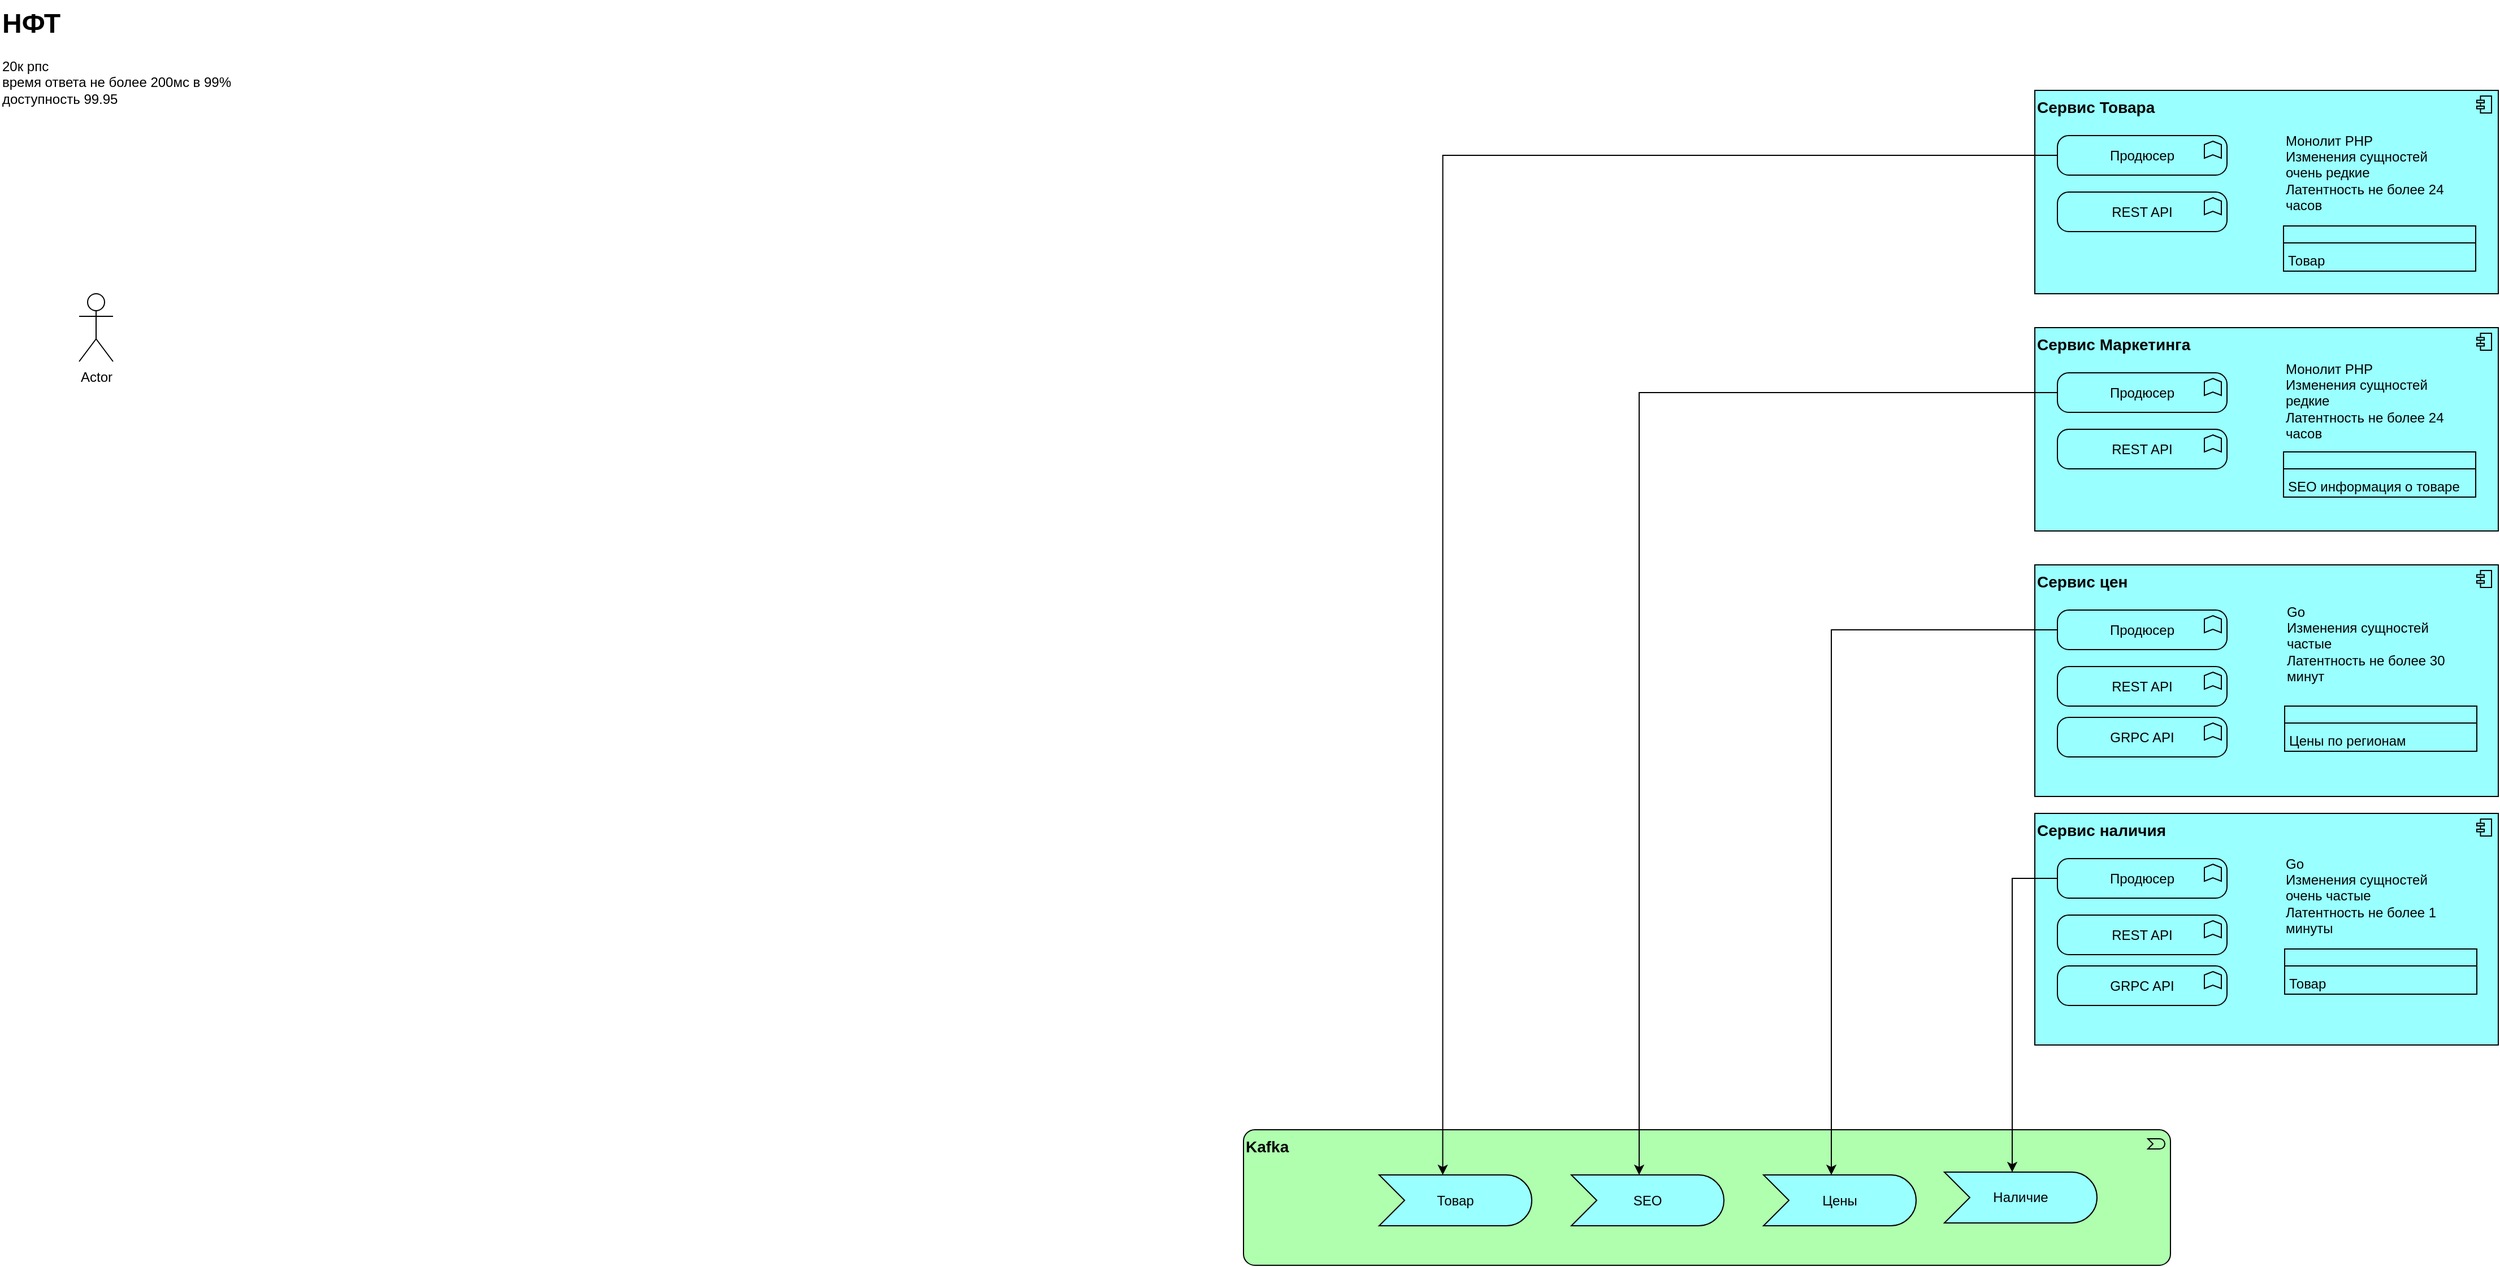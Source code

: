 <mxfile version="24.6.4" type="github">
  <diagram name="Страница — 1" id="_D_H2cJI7fLIUQwC_H-b">
    <mxGraphModel dx="1643" dy="870" grid="1" gridSize="10" guides="1" tooltips="1" connect="1" arrows="1" fold="1" page="1" pageScale="1" pageWidth="827" pageHeight="1169" math="0" shadow="0">
      <root>
        <mxCell id="0" />
        <mxCell id="1" parent="0" />
        <mxCell id="74U5PATe-N2GAoOg3X0W-26" value="Kafka" style="html=1;outlineConnect=0;whiteSpace=wrap;fillColor=#AFFFAF;shape=mxgraph.archimate3.application;appType=event;archiType=rounded;fontSize=14;fontStyle=1;align=left;verticalAlign=top;" parent="1" vertex="1">
          <mxGeometry x="1140" y="1040" width="820" height="120" as="geometry" />
        </mxCell>
        <mxCell id="74U5PATe-N2GAoOg3X0W-27" value="" style="group" parent="1" vertex="1" connectable="0">
          <mxGeometry x="1840" y="120" width="410" height="180" as="geometry" />
        </mxCell>
        <mxCell id="74U5PATe-N2GAoOg3X0W-1" value="Сервис Товара" style="html=1;outlineConnect=0;whiteSpace=wrap;fillColor=#99ffff;shape=mxgraph.archimate3.application;appType=comp;archiType=square;verticalAlign=top;align=left;fontStyle=1;fontSize=14;" parent="74U5PATe-N2GAoOg3X0W-27" vertex="1">
          <mxGeometry width="410" height="180" as="geometry" />
        </mxCell>
        <mxCell id="74U5PATe-N2GAoOg3X0W-2" value="Продюсер" style="html=1;outlineConnect=0;whiteSpace=wrap;fillColor=#99ffff;shape=mxgraph.archimate3.application;appType=func;archiType=rounded;" parent="74U5PATe-N2GAoOg3X0W-27" vertex="1">
          <mxGeometry x="20" y="40" width="150" height="35" as="geometry" />
        </mxCell>
        <mxCell id="74U5PATe-N2GAoOg3X0W-3" value="REST API" style="html=1;outlineConnect=0;whiteSpace=wrap;fillColor=#99ffff;shape=mxgraph.archimate3.application;appType=func;archiType=rounded;" parent="74U5PATe-N2GAoOg3X0W-27" vertex="1">
          <mxGeometry x="20" y="90" width="150" height="35" as="geometry" />
        </mxCell>
        <mxCell id="74U5PATe-N2GAoOg3X0W-5" value="&lt;table cellpadding=&quot;0&quot; cellspacing=&quot;0&quot; style=&quot;font-size:1em;width:100%;height:100%;&quot;&gt;&lt;tbody&gt;&lt;tr style=&quot;height:20px;&quot;&gt;&lt;td align=&quot;center&quot;&gt;&lt;/td&gt;&lt;/tr&gt;&lt;tr&gt;&lt;td align=&quot;left&quot; valign=&quot;top&quot; style=&quot;padding:4px;&quot;&gt;Товар&lt;/td&gt;&lt;/tr&gt;&lt;/tbody&gt;&lt;/table&gt;" style="html=1;outlineConnect=0;whiteSpace=wrap;fillColor=#99ffff;shape=mxgraph.archimate3.businessObject;overflow=fill;" parent="74U5PATe-N2GAoOg3X0W-27" vertex="1">
          <mxGeometry x="220" y="120" width="170" height="40" as="geometry" />
        </mxCell>
        <mxCell id="74U5PATe-N2GAoOg3X0W-7" value="&lt;div style=&quot;&quot;&gt;&lt;span style=&quot;background-color: initial;&quot;&gt;Монолит PHP&lt;/span&gt;&lt;/div&gt;&lt;div style=&quot;&quot;&gt;&lt;span style=&quot;background-color: initial;&quot;&gt;Изменения сущностей очень редкие&lt;/span&gt;&lt;/div&gt;&lt;div style=&quot;&quot;&gt;Латентность не более 24 часов&lt;span style=&quot;background-color: initial;&quot;&gt;&lt;br&gt;&lt;/span&gt;&lt;/div&gt;" style="text;html=1;align=left;verticalAlign=middle;whiteSpace=wrap;rounded=0;" parent="74U5PATe-N2GAoOg3X0W-27" vertex="1">
          <mxGeometry x="220" y="35" width="150" height="75" as="geometry" />
        </mxCell>
        <mxCell id="74U5PATe-N2GAoOg3X0W-30" value="" style="group" parent="1" vertex="1" connectable="0">
          <mxGeometry x="1840" y="760" width="410" height="205" as="geometry" />
        </mxCell>
        <mxCell id="74U5PATe-N2GAoOg3X0W-20" value="Сервис наличия" style="html=1;outlineConnect=0;whiteSpace=wrap;fillColor=#99ffff;shape=mxgraph.archimate3.application;appType=comp;archiType=square;verticalAlign=top;align=left;fontStyle=1;fontSize=14;" parent="74U5PATe-N2GAoOg3X0W-30" vertex="1">
          <mxGeometry width="410" height="205" as="geometry" />
        </mxCell>
        <mxCell id="74U5PATe-N2GAoOg3X0W-21" value="Продюсер" style="html=1;outlineConnect=0;whiteSpace=wrap;fillColor=#99ffff;shape=mxgraph.archimate3.application;appType=func;archiType=rounded;" parent="74U5PATe-N2GAoOg3X0W-30" vertex="1">
          <mxGeometry x="20" y="40" width="150" height="35" as="geometry" />
        </mxCell>
        <mxCell id="74U5PATe-N2GAoOg3X0W-22" value="REST API" style="html=1;outlineConnect=0;whiteSpace=wrap;fillColor=#99ffff;shape=mxgraph.archimate3.application;appType=func;archiType=rounded;" parent="74U5PATe-N2GAoOg3X0W-30" vertex="1">
          <mxGeometry x="20" y="90" width="150" height="35" as="geometry" />
        </mxCell>
        <mxCell id="74U5PATe-N2GAoOg3X0W-23" value="&lt;table cellpadding=&quot;0&quot; cellspacing=&quot;0&quot; style=&quot;font-size:1em;width:100%;height:100%;&quot;&gt;&lt;tbody&gt;&lt;tr style=&quot;height:20px;&quot;&gt;&lt;td align=&quot;center&quot;&gt;&lt;/td&gt;&lt;/tr&gt;&lt;tr&gt;&lt;td align=&quot;left&quot; valign=&quot;top&quot; style=&quot;padding:4px;&quot;&gt;Товар&lt;/td&gt;&lt;/tr&gt;&lt;/tbody&gt;&lt;/table&gt;" style="html=1;outlineConnect=0;whiteSpace=wrap;fillColor=#99ffff;shape=mxgraph.archimate3.businessObject;overflow=fill;" parent="74U5PATe-N2GAoOg3X0W-30" vertex="1">
          <mxGeometry x="221" y="120" width="170" height="40" as="geometry" />
        </mxCell>
        <mxCell id="74U5PATe-N2GAoOg3X0W-24" value="&lt;div style=&quot;&quot;&gt;Go&lt;/div&gt;&lt;div style=&quot;&quot;&gt;Изменения сущностей очень частые&lt;br&gt;Латентность не более 1 минуты&lt;/div&gt;" style="text;html=1;align=left;verticalAlign=middle;whiteSpace=wrap;rounded=0;" parent="74U5PATe-N2GAoOg3X0W-30" vertex="1">
          <mxGeometry x="220" y="35" width="160" height="75" as="geometry" />
        </mxCell>
        <mxCell id="74U5PATe-N2GAoOg3X0W-25" value="GRPC API" style="html=1;outlineConnect=0;whiteSpace=wrap;fillColor=#99ffff;shape=mxgraph.archimate3.application;appType=func;archiType=rounded;" parent="74U5PATe-N2GAoOg3X0W-30" vertex="1">
          <mxGeometry x="20" y="135" width="150" height="35" as="geometry" />
        </mxCell>
        <mxCell id="74U5PATe-N2GAoOg3X0W-28" value="" style="group" parent="1" vertex="1" connectable="0">
          <mxGeometry x="1840" y="330" width="410" height="180" as="geometry" />
        </mxCell>
        <mxCell id="74U5PATe-N2GAoOg3X0W-8" value="Сервис Маркетинга" style="html=1;outlineConnect=0;whiteSpace=wrap;fillColor=#99ffff;shape=mxgraph.archimate3.application;appType=comp;archiType=square;verticalAlign=top;align=left;fontStyle=1;fontSize=14;" parent="74U5PATe-N2GAoOg3X0W-28" vertex="1">
          <mxGeometry width="410" height="180" as="geometry" />
        </mxCell>
        <mxCell id="74U5PATe-N2GAoOg3X0W-9" value="Продюсер" style="html=1;outlineConnect=0;whiteSpace=wrap;fillColor=#99ffff;shape=mxgraph.archimate3.application;appType=func;archiType=rounded;" parent="74U5PATe-N2GAoOg3X0W-28" vertex="1">
          <mxGeometry x="20" y="40" width="150" height="35" as="geometry" />
        </mxCell>
        <mxCell id="74U5PATe-N2GAoOg3X0W-10" value="REST API" style="html=1;outlineConnect=0;whiteSpace=wrap;fillColor=#99ffff;shape=mxgraph.archimate3.application;appType=func;archiType=rounded;" parent="74U5PATe-N2GAoOg3X0W-28" vertex="1">
          <mxGeometry x="20" y="90" width="150" height="35" as="geometry" />
        </mxCell>
        <mxCell id="74U5PATe-N2GAoOg3X0W-11" value="&lt;table cellpadding=&quot;0&quot; cellspacing=&quot;0&quot; style=&quot;font-size:1em;width:100%;height:100%;&quot;&gt;&lt;tbody&gt;&lt;tr style=&quot;height:20px;&quot;&gt;&lt;td align=&quot;center&quot;&gt;&lt;/td&gt;&lt;/tr&gt;&lt;tr&gt;&lt;td align=&quot;left&quot; valign=&quot;top&quot; style=&quot;padding:4px;&quot;&gt;SEO информация о товаре&lt;/td&gt;&lt;/tr&gt;&lt;/tbody&gt;&lt;/table&gt;" style="html=1;outlineConnect=0;whiteSpace=wrap;fillColor=#99ffff;shape=mxgraph.archimate3.businessObject;overflow=fill;" parent="74U5PATe-N2GAoOg3X0W-28" vertex="1">
          <mxGeometry x="220" y="110" width="170" height="40" as="geometry" />
        </mxCell>
        <mxCell id="74U5PATe-N2GAoOg3X0W-12" value="&lt;div style=&quot;&quot;&gt;&lt;span style=&quot;background-color: initial;&quot;&gt;Монолит PHP&lt;/span&gt;&lt;/div&gt;&lt;div style=&quot;&quot;&gt;&lt;span style=&quot;background-color: initial;&quot;&gt;Изменения сущностей редкие&lt;/span&gt;&lt;/div&gt;&lt;div style=&quot;&quot;&gt;&lt;span style=&quot;background-color: initial;&quot;&gt;Латентность не более 24 часов&lt;/span&gt;&lt;/div&gt;" style="text;html=1;align=left;verticalAlign=middle;whiteSpace=wrap;rounded=0;" parent="74U5PATe-N2GAoOg3X0W-28" vertex="1">
          <mxGeometry x="220" y="30" width="150" height="70" as="geometry" />
        </mxCell>
        <mxCell id="74U5PATe-N2GAoOg3X0W-31" value="" style="group" parent="1" vertex="1" connectable="0">
          <mxGeometry x="1840" y="540" width="410" height="205" as="geometry" />
        </mxCell>
        <mxCell id="74U5PATe-N2GAoOg3X0W-13" value="Сервис цен" style="html=1;outlineConnect=0;whiteSpace=wrap;fillColor=#99ffff;shape=mxgraph.archimate3.application;appType=comp;archiType=square;verticalAlign=top;align=left;fontStyle=1;fontSize=14;" parent="74U5PATe-N2GAoOg3X0W-31" vertex="1">
          <mxGeometry width="410" height="205" as="geometry" />
        </mxCell>
        <mxCell id="74U5PATe-N2GAoOg3X0W-14" value="Продюсер" style="html=1;outlineConnect=0;whiteSpace=wrap;fillColor=#99ffff;shape=mxgraph.archimate3.application;appType=func;archiType=rounded;" parent="74U5PATe-N2GAoOg3X0W-31" vertex="1">
          <mxGeometry x="20" y="40" width="150" height="35" as="geometry" />
        </mxCell>
        <mxCell id="74U5PATe-N2GAoOg3X0W-15" value="REST API" style="html=1;outlineConnect=0;whiteSpace=wrap;fillColor=#99ffff;shape=mxgraph.archimate3.application;appType=func;archiType=rounded;" parent="74U5PATe-N2GAoOg3X0W-31" vertex="1">
          <mxGeometry x="20" y="90" width="150" height="35" as="geometry" />
        </mxCell>
        <mxCell id="74U5PATe-N2GAoOg3X0W-16" value="&lt;table cellpadding=&quot;0&quot; cellspacing=&quot;0&quot; style=&quot;font-size:1em;width:100%;height:100%;&quot;&gt;&lt;tbody&gt;&lt;tr style=&quot;height:20px;&quot;&gt;&lt;td align=&quot;center&quot;&gt;&lt;/td&gt;&lt;/tr&gt;&lt;tr&gt;&lt;td align=&quot;left&quot; valign=&quot;top&quot; style=&quot;padding:4px;&quot;&gt;Цены по регионам&lt;/td&gt;&lt;/tr&gt;&lt;/tbody&gt;&lt;/table&gt;" style="html=1;outlineConnect=0;whiteSpace=wrap;fillColor=#99ffff;shape=mxgraph.archimate3.businessObject;overflow=fill;" parent="74U5PATe-N2GAoOg3X0W-31" vertex="1">
          <mxGeometry x="221" y="125" width="170" height="40" as="geometry" />
        </mxCell>
        <mxCell id="74U5PATe-N2GAoOg3X0W-17" value="&lt;div style=&quot;&quot;&gt;Go&lt;/div&gt;&lt;div style=&quot;&quot;&gt;Изменения сущностей частые&lt;/div&gt;&lt;div style=&quot;&quot;&gt;Латентность не более 30 минут&lt;/div&gt;" style="text;html=1;align=left;verticalAlign=middle;whiteSpace=wrap;rounded=0;" parent="74U5PATe-N2GAoOg3X0W-31" vertex="1">
          <mxGeometry x="221" y="35" width="150" height="70" as="geometry" />
        </mxCell>
        <mxCell id="74U5PATe-N2GAoOg3X0W-18" value="GRPC API" style="html=1;outlineConnect=0;whiteSpace=wrap;fillColor=#99ffff;shape=mxgraph.archimate3.application;appType=func;archiType=rounded;" parent="74U5PATe-N2GAoOg3X0W-31" vertex="1">
          <mxGeometry x="20" y="135" width="150" height="35" as="geometry" />
        </mxCell>
        <mxCell id="74U5PATe-N2GAoOg3X0W-33" value="Товар" style="html=1;outlineConnect=0;whiteSpace=wrap;fillColor=#99ffff;shape=mxgraph.archimate3.event;" parent="1" vertex="1">
          <mxGeometry x="1260" y="1080" width="135" height="45" as="geometry" />
        </mxCell>
        <mxCell id="74U5PATe-N2GAoOg3X0W-34" value="SEO" style="html=1;outlineConnect=0;whiteSpace=wrap;fillColor=#99ffff;shape=mxgraph.archimate3.event;" parent="1" vertex="1">
          <mxGeometry x="1430" y="1080" width="135" height="45" as="geometry" />
        </mxCell>
        <mxCell id="74U5PATe-N2GAoOg3X0W-35" value="Цены" style="html=1;outlineConnect=0;whiteSpace=wrap;fillColor=#99ffff;shape=mxgraph.archimate3.event;" parent="1" vertex="1">
          <mxGeometry x="1600" y="1080" width="135" height="45" as="geometry" />
        </mxCell>
        <mxCell id="74U5PATe-N2GAoOg3X0W-36" value="Наличие" style="html=1;outlineConnect=0;whiteSpace=wrap;fillColor=#99ffff;shape=mxgraph.archimate3.event;" parent="1" vertex="1">
          <mxGeometry x="1760" y="1077.5" width="135" height="45" as="geometry" />
        </mxCell>
        <mxCell id="74U5PATe-N2GAoOg3X0W-37" style="edgeStyle=orthogonalEdgeStyle;rounded=0;orthogonalLoop=1;jettySize=auto;html=1;entryX=0;entryY=0;entryDx=56.25;entryDy=0;entryPerimeter=0;" parent="1" source="74U5PATe-N2GAoOg3X0W-2" target="74U5PATe-N2GAoOg3X0W-33" edge="1">
          <mxGeometry relative="1" as="geometry">
            <Array as="points">
              <mxPoint x="1316" y="178" />
            </Array>
          </mxGeometry>
        </mxCell>
        <mxCell id="74U5PATe-N2GAoOg3X0W-38" style="edgeStyle=orthogonalEdgeStyle;rounded=0;orthogonalLoop=1;jettySize=auto;html=1;" parent="1" source="74U5PATe-N2GAoOg3X0W-9" target="74U5PATe-N2GAoOg3X0W-34" edge="1">
          <mxGeometry relative="1" as="geometry">
            <Array as="points">
              <mxPoint x="1490" y="388" />
            </Array>
          </mxGeometry>
        </mxCell>
        <mxCell id="74U5PATe-N2GAoOg3X0W-39" style="edgeStyle=orthogonalEdgeStyle;rounded=0;orthogonalLoop=1;jettySize=auto;html=1;" parent="1" source="74U5PATe-N2GAoOg3X0W-14" target="74U5PATe-N2GAoOg3X0W-35" edge="1">
          <mxGeometry relative="1" as="geometry">
            <Array as="points">
              <mxPoint x="1660" y="598" />
            </Array>
          </mxGeometry>
        </mxCell>
        <mxCell id="74U5PATe-N2GAoOg3X0W-40" style="edgeStyle=orthogonalEdgeStyle;rounded=0;orthogonalLoop=1;jettySize=auto;html=1;" parent="1" source="74U5PATe-N2GAoOg3X0W-21" target="74U5PATe-N2GAoOg3X0W-36" edge="1">
          <mxGeometry relative="1" as="geometry">
            <Array as="points">
              <mxPoint x="1820" y="818" />
            </Array>
          </mxGeometry>
        </mxCell>
        <mxCell id="74U5PATe-N2GAoOg3X0W-41" value="Actor" style="shape=umlActor;verticalLabelPosition=bottom;verticalAlign=top;html=1;outlineConnect=0;" parent="1" vertex="1">
          <mxGeometry x="110" y="300" width="30" height="60" as="geometry" />
        </mxCell>
        <mxCell id="74U5PATe-N2GAoOg3X0W-42" value="&lt;h1 style=&quot;margin-top: 0px;&quot;&gt;НФТ&lt;/h1&gt;&lt;span style=&quot;background-color: initial;&quot;&gt;20к рпс&lt;/span&gt;&lt;br&gt;&lt;span style=&quot;background-color: initial;&quot;&gt;время ответа не более 200мс в 99%&lt;br&gt;&lt;/span&gt;&lt;span style=&quot;background-color: initial;&quot;&gt;доступность 99.95&lt;/span&gt;" style="text;html=1;whiteSpace=wrap;overflow=hidden;rounded=0;" parent="1" vertex="1">
          <mxGeometry x="40" y="40" width="240" height="120" as="geometry" />
        </mxCell>
      </root>
    </mxGraphModel>
  </diagram>
</mxfile>
